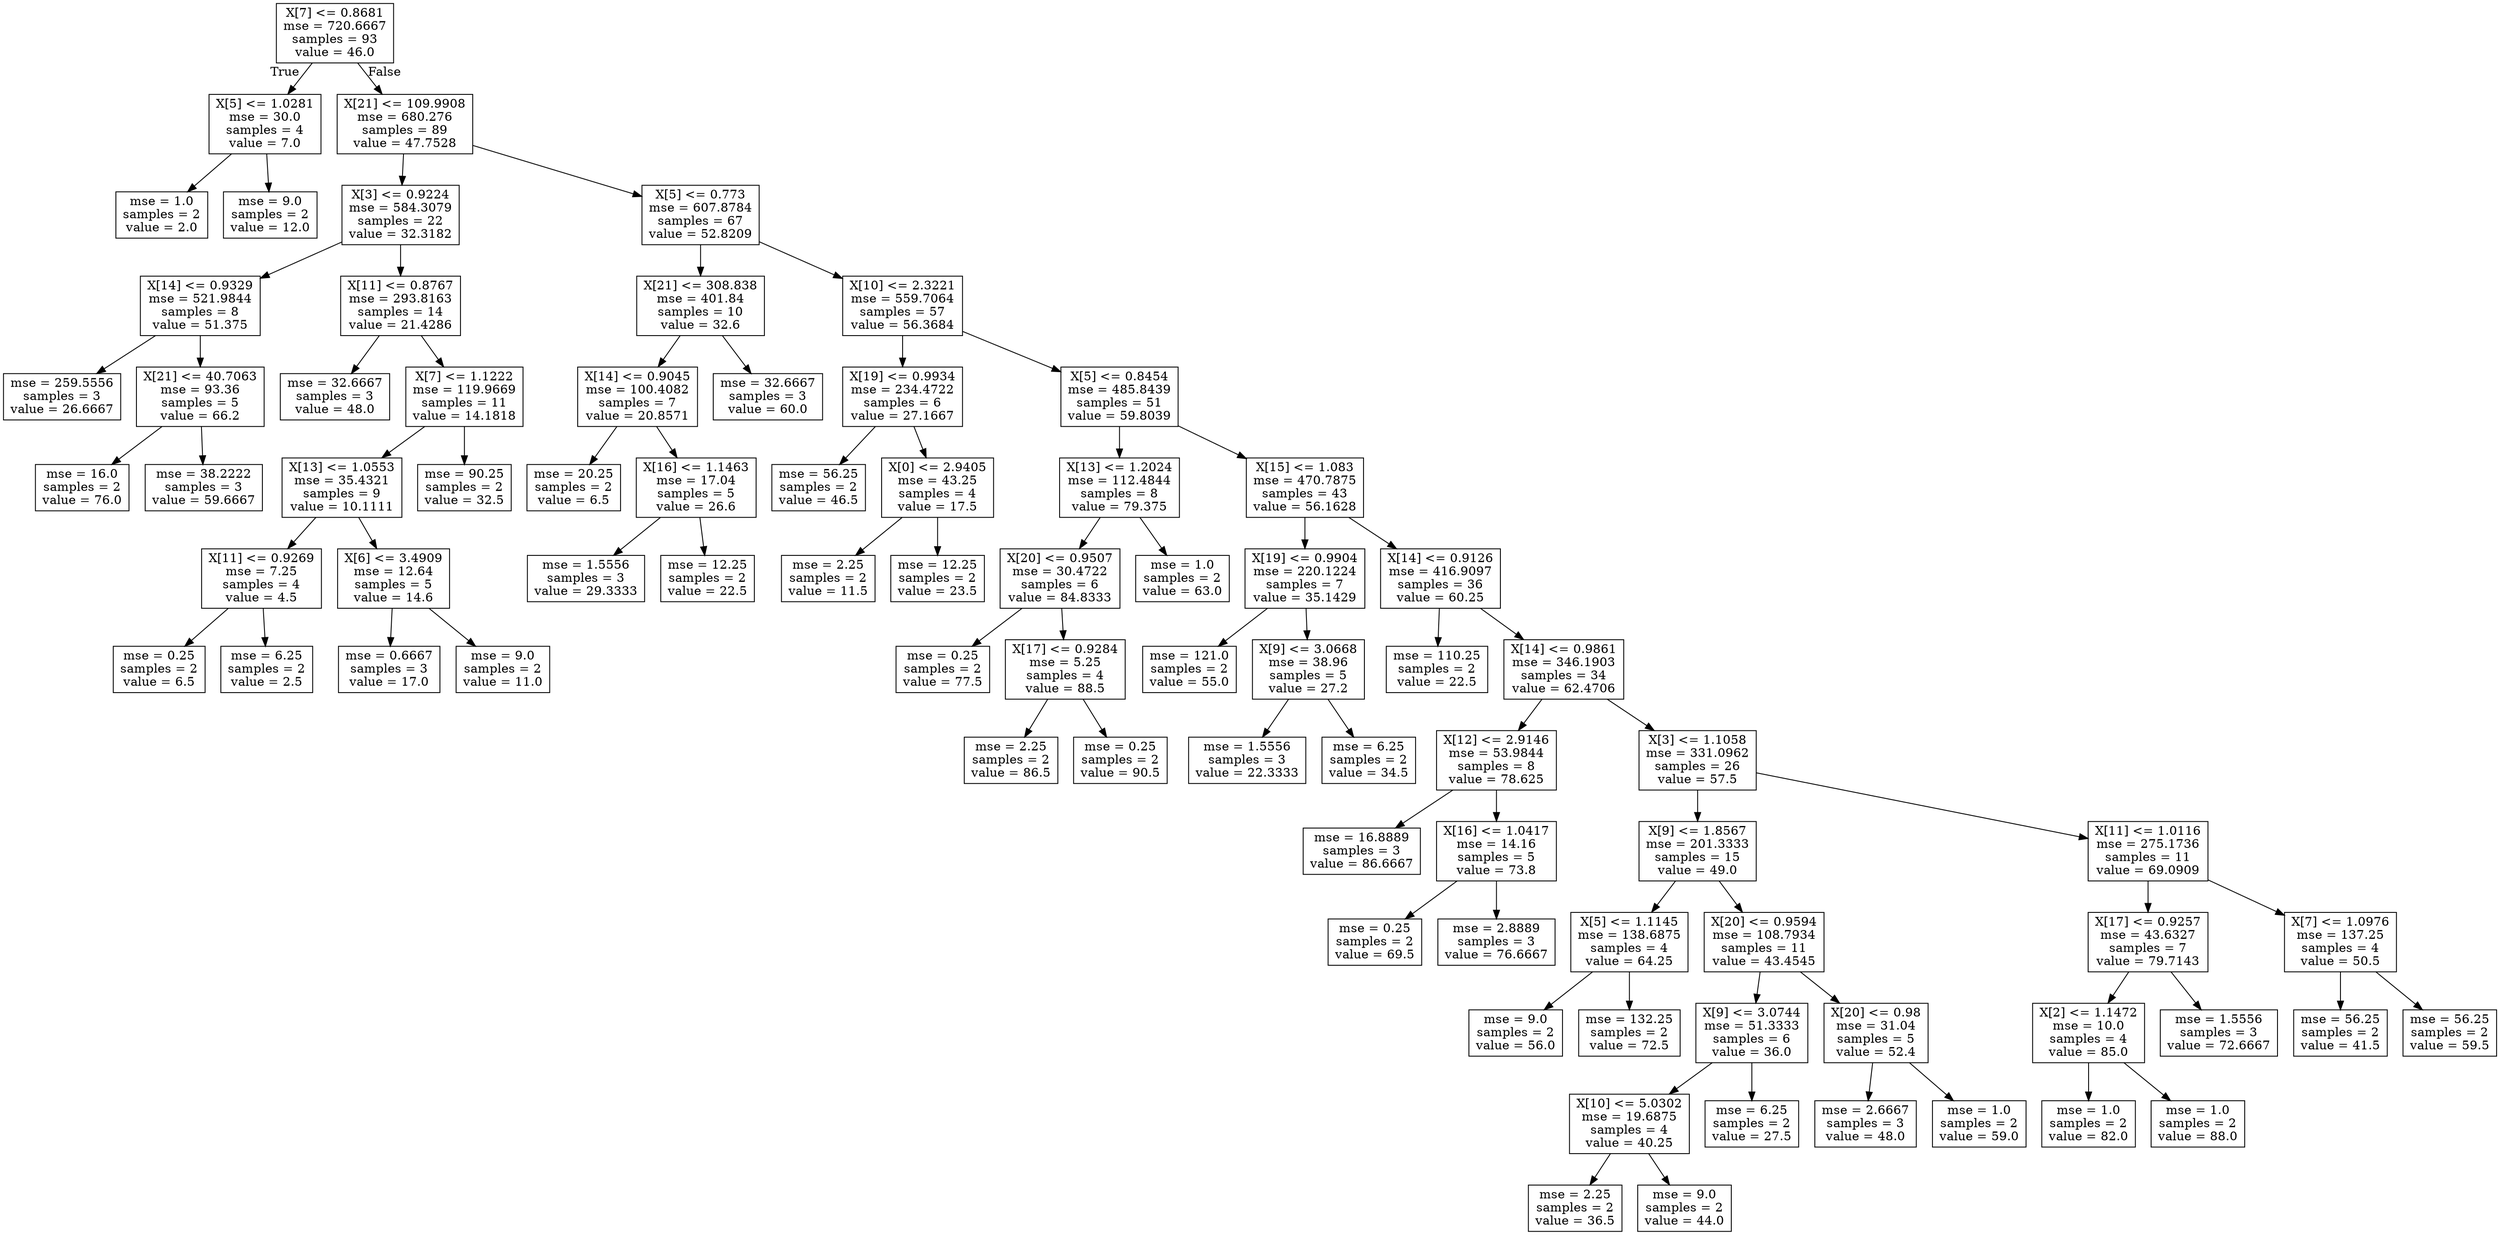 digraph Tree {
node [shape=box] ;
0 [label="X[7] <= 0.8681\nmse = 720.6667\nsamples = 93\nvalue = 46.0"] ;
1 [label="X[5] <= 1.0281\nmse = 30.0\nsamples = 4\nvalue = 7.0"] ;
0 -> 1 [labeldistance=2.5, labelangle=45, headlabel="True"] ;
2 [label="mse = 1.0\nsamples = 2\nvalue = 2.0"] ;
1 -> 2 ;
3 [label="mse = 9.0\nsamples = 2\nvalue = 12.0"] ;
1 -> 3 ;
4 [label="X[21] <= 109.9908\nmse = 680.276\nsamples = 89\nvalue = 47.7528"] ;
0 -> 4 [labeldistance=2.5, labelangle=-45, headlabel="False"] ;
5 [label="X[3] <= 0.9224\nmse = 584.3079\nsamples = 22\nvalue = 32.3182"] ;
4 -> 5 ;
6 [label="X[14] <= 0.9329\nmse = 521.9844\nsamples = 8\nvalue = 51.375"] ;
5 -> 6 ;
7 [label="mse = 259.5556\nsamples = 3\nvalue = 26.6667"] ;
6 -> 7 ;
8 [label="X[21] <= 40.7063\nmse = 93.36\nsamples = 5\nvalue = 66.2"] ;
6 -> 8 ;
9 [label="mse = 16.0\nsamples = 2\nvalue = 76.0"] ;
8 -> 9 ;
10 [label="mse = 38.2222\nsamples = 3\nvalue = 59.6667"] ;
8 -> 10 ;
11 [label="X[11] <= 0.8767\nmse = 293.8163\nsamples = 14\nvalue = 21.4286"] ;
5 -> 11 ;
12 [label="mse = 32.6667\nsamples = 3\nvalue = 48.0"] ;
11 -> 12 ;
13 [label="X[7] <= 1.1222\nmse = 119.9669\nsamples = 11\nvalue = 14.1818"] ;
11 -> 13 ;
14 [label="X[13] <= 1.0553\nmse = 35.4321\nsamples = 9\nvalue = 10.1111"] ;
13 -> 14 ;
15 [label="X[11] <= 0.9269\nmse = 7.25\nsamples = 4\nvalue = 4.5"] ;
14 -> 15 ;
16 [label="mse = 0.25\nsamples = 2\nvalue = 6.5"] ;
15 -> 16 ;
17 [label="mse = 6.25\nsamples = 2\nvalue = 2.5"] ;
15 -> 17 ;
18 [label="X[6] <= 3.4909\nmse = 12.64\nsamples = 5\nvalue = 14.6"] ;
14 -> 18 ;
19 [label="mse = 0.6667\nsamples = 3\nvalue = 17.0"] ;
18 -> 19 ;
20 [label="mse = 9.0\nsamples = 2\nvalue = 11.0"] ;
18 -> 20 ;
21 [label="mse = 90.25\nsamples = 2\nvalue = 32.5"] ;
13 -> 21 ;
22 [label="X[5] <= 0.773\nmse = 607.8784\nsamples = 67\nvalue = 52.8209"] ;
4 -> 22 ;
23 [label="X[21] <= 308.838\nmse = 401.84\nsamples = 10\nvalue = 32.6"] ;
22 -> 23 ;
24 [label="X[14] <= 0.9045\nmse = 100.4082\nsamples = 7\nvalue = 20.8571"] ;
23 -> 24 ;
25 [label="mse = 20.25\nsamples = 2\nvalue = 6.5"] ;
24 -> 25 ;
26 [label="X[16] <= 1.1463\nmse = 17.04\nsamples = 5\nvalue = 26.6"] ;
24 -> 26 ;
27 [label="mse = 1.5556\nsamples = 3\nvalue = 29.3333"] ;
26 -> 27 ;
28 [label="mse = 12.25\nsamples = 2\nvalue = 22.5"] ;
26 -> 28 ;
29 [label="mse = 32.6667\nsamples = 3\nvalue = 60.0"] ;
23 -> 29 ;
30 [label="X[10] <= 2.3221\nmse = 559.7064\nsamples = 57\nvalue = 56.3684"] ;
22 -> 30 ;
31 [label="X[19] <= 0.9934\nmse = 234.4722\nsamples = 6\nvalue = 27.1667"] ;
30 -> 31 ;
32 [label="mse = 56.25\nsamples = 2\nvalue = 46.5"] ;
31 -> 32 ;
33 [label="X[0] <= 2.9405\nmse = 43.25\nsamples = 4\nvalue = 17.5"] ;
31 -> 33 ;
34 [label="mse = 2.25\nsamples = 2\nvalue = 11.5"] ;
33 -> 34 ;
35 [label="mse = 12.25\nsamples = 2\nvalue = 23.5"] ;
33 -> 35 ;
36 [label="X[5] <= 0.8454\nmse = 485.8439\nsamples = 51\nvalue = 59.8039"] ;
30 -> 36 ;
37 [label="X[13] <= 1.2024\nmse = 112.4844\nsamples = 8\nvalue = 79.375"] ;
36 -> 37 ;
38 [label="X[20] <= 0.9507\nmse = 30.4722\nsamples = 6\nvalue = 84.8333"] ;
37 -> 38 ;
39 [label="mse = 0.25\nsamples = 2\nvalue = 77.5"] ;
38 -> 39 ;
40 [label="X[17] <= 0.9284\nmse = 5.25\nsamples = 4\nvalue = 88.5"] ;
38 -> 40 ;
41 [label="mse = 2.25\nsamples = 2\nvalue = 86.5"] ;
40 -> 41 ;
42 [label="mse = 0.25\nsamples = 2\nvalue = 90.5"] ;
40 -> 42 ;
43 [label="mse = 1.0\nsamples = 2\nvalue = 63.0"] ;
37 -> 43 ;
44 [label="X[15] <= 1.083\nmse = 470.7875\nsamples = 43\nvalue = 56.1628"] ;
36 -> 44 ;
45 [label="X[19] <= 0.9904\nmse = 220.1224\nsamples = 7\nvalue = 35.1429"] ;
44 -> 45 ;
46 [label="mse = 121.0\nsamples = 2\nvalue = 55.0"] ;
45 -> 46 ;
47 [label="X[9] <= 3.0668\nmse = 38.96\nsamples = 5\nvalue = 27.2"] ;
45 -> 47 ;
48 [label="mse = 1.5556\nsamples = 3\nvalue = 22.3333"] ;
47 -> 48 ;
49 [label="mse = 6.25\nsamples = 2\nvalue = 34.5"] ;
47 -> 49 ;
50 [label="X[14] <= 0.9126\nmse = 416.9097\nsamples = 36\nvalue = 60.25"] ;
44 -> 50 ;
51 [label="mse = 110.25\nsamples = 2\nvalue = 22.5"] ;
50 -> 51 ;
52 [label="X[14] <= 0.9861\nmse = 346.1903\nsamples = 34\nvalue = 62.4706"] ;
50 -> 52 ;
53 [label="X[12] <= 2.9146\nmse = 53.9844\nsamples = 8\nvalue = 78.625"] ;
52 -> 53 ;
54 [label="mse = 16.8889\nsamples = 3\nvalue = 86.6667"] ;
53 -> 54 ;
55 [label="X[16] <= 1.0417\nmse = 14.16\nsamples = 5\nvalue = 73.8"] ;
53 -> 55 ;
56 [label="mse = 0.25\nsamples = 2\nvalue = 69.5"] ;
55 -> 56 ;
57 [label="mse = 2.8889\nsamples = 3\nvalue = 76.6667"] ;
55 -> 57 ;
58 [label="X[3] <= 1.1058\nmse = 331.0962\nsamples = 26\nvalue = 57.5"] ;
52 -> 58 ;
59 [label="X[9] <= 1.8567\nmse = 201.3333\nsamples = 15\nvalue = 49.0"] ;
58 -> 59 ;
60 [label="X[5] <= 1.1145\nmse = 138.6875\nsamples = 4\nvalue = 64.25"] ;
59 -> 60 ;
61 [label="mse = 9.0\nsamples = 2\nvalue = 56.0"] ;
60 -> 61 ;
62 [label="mse = 132.25\nsamples = 2\nvalue = 72.5"] ;
60 -> 62 ;
63 [label="X[20] <= 0.9594\nmse = 108.7934\nsamples = 11\nvalue = 43.4545"] ;
59 -> 63 ;
64 [label="X[9] <= 3.0744\nmse = 51.3333\nsamples = 6\nvalue = 36.0"] ;
63 -> 64 ;
65 [label="X[10] <= 5.0302\nmse = 19.6875\nsamples = 4\nvalue = 40.25"] ;
64 -> 65 ;
66 [label="mse = 2.25\nsamples = 2\nvalue = 36.5"] ;
65 -> 66 ;
67 [label="mse = 9.0\nsamples = 2\nvalue = 44.0"] ;
65 -> 67 ;
68 [label="mse = 6.25\nsamples = 2\nvalue = 27.5"] ;
64 -> 68 ;
69 [label="X[20] <= 0.98\nmse = 31.04\nsamples = 5\nvalue = 52.4"] ;
63 -> 69 ;
70 [label="mse = 2.6667\nsamples = 3\nvalue = 48.0"] ;
69 -> 70 ;
71 [label="mse = 1.0\nsamples = 2\nvalue = 59.0"] ;
69 -> 71 ;
72 [label="X[11] <= 1.0116\nmse = 275.1736\nsamples = 11\nvalue = 69.0909"] ;
58 -> 72 ;
73 [label="X[17] <= 0.9257\nmse = 43.6327\nsamples = 7\nvalue = 79.7143"] ;
72 -> 73 ;
74 [label="X[2] <= 1.1472\nmse = 10.0\nsamples = 4\nvalue = 85.0"] ;
73 -> 74 ;
75 [label="mse = 1.0\nsamples = 2\nvalue = 82.0"] ;
74 -> 75 ;
76 [label="mse = 1.0\nsamples = 2\nvalue = 88.0"] ;
74 -> 76 ;
77 [label="mse = 1.5556\nsamples = 3\nvalue = 72.6667"] ;
73 -> 77 ;
78 [label="X[7] <= 1.0976\nmse = 137.25\nsamples = 4\nvalue = 50.5"] ;
72 -> 78 ;
79 [label="mse = 56.25\nsamples = 2\nvalue = 41.5"] ;
78 -> 79 ;
80 [label="mse = 56.25\nsamples = 2\nvalue = 59.5"] ;
78 -> 80 ;
}